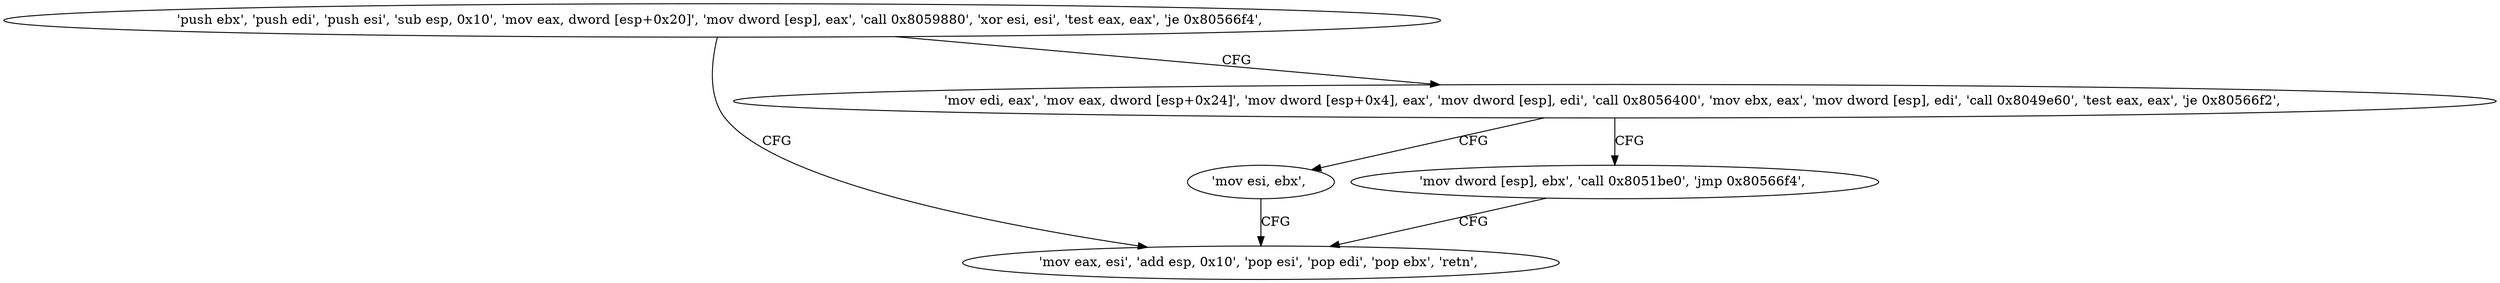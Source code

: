 digraph "func" {
"134571696" [label = "'push ebx', 'push edi', 'push esi', 'sub esp, 0x10', 'mov eax, dword [esp+0x20]', 'mov dword [esp], eax', 'call 0x8059880', 'xor esi, esi', 'test eax, eax', 'je 0x80566f4', " ]
"134571764" [label = "'mov eax, esi', 'add esp, 0x10', 'pop esi', 'pop edi', 'pop ebx', 'retn', " ]
"134571720" [label = "'mov edi, eax', 'mov eax, dword [esp+0x24]', 'mov dword [esp+0x4], eax', 'mov dword [esp], edi', 'call 0x8056400', 'mov ebx, eax', 'mov dword [esp], edi', 'call 0x8049e60', 'test eax, eax', 'je 0x80566f2', " ]
"134571762" [label = "'mov esi, ebx', " ]
"134571752" [label = "'mov dword [esp], ebx', 'call 0x8051be0', 'jmp 0x80566f4', " ]
"134571696" -> "134571764" [ label = "CFG" ]
"134571696" -> "134571720" [ label = "CFG" ]
"134571720" -> "134571762" [ label = "CFG" ]
"134571720" -> "134571752" [ label = "CFG" ]
"134571762" -> "134571764" [ label = "CFG" ]
"134571752" -> "134571764" [ label = "CFG" ]
}
